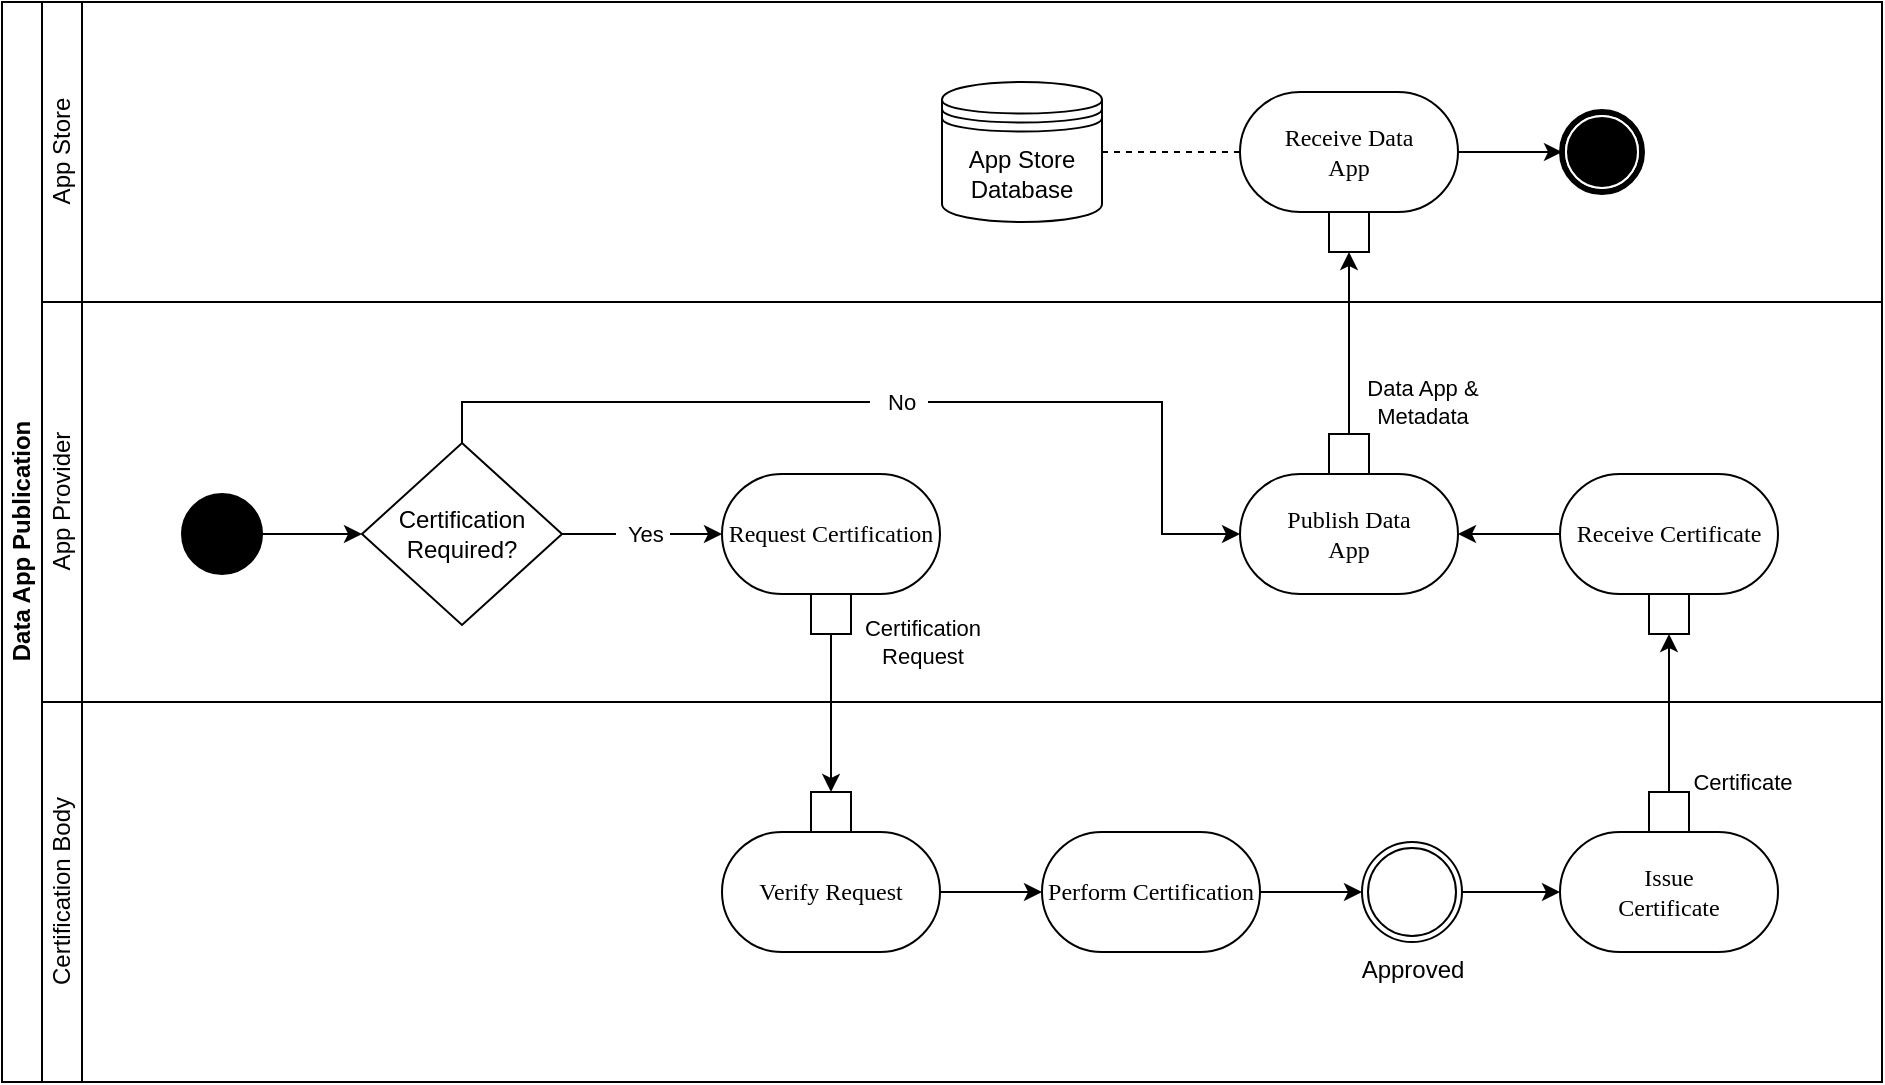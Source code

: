 <mxfile version="17.4.0" type="google"><diagram id="jry1T27mhRogdJTWcspZ" name="Page-2"><mxGraphModel grid="1" page="1" gridSize="10" guides="1" tooltips="1" connect="1" arrows="1" fold="1" pageScale="1" pageWidth="1100" pageHeight="850" math="0" shadow="0"><root><mxCell id="0"/><mxCell id="1" parent="0"/><mxCell id="DZ52vep1inioQfBIm0aM-1" value="Data App Publication" style="swimlane;html=1;childLayout=stackLayout;resizeParent=1;resizeParentMax=0;horizontal=0;startSize=20;horizontalStack=0;flipH=0;direction=east;" vertex="1" parent="1"><mxGeometry x="90" y="30" width="940" height="540" as="geometry"/></mxCell><mxCell id="DZ52vep1inioQfBIm0aM-2" value="" style="edgeStyle=orthogonalEdgeStyle;rounded=0;orthogonalLoop=1;jettySize=auto;html=1;dashed=1;endArrow=none;endFill=0;" edge="1" parent="DZ52vep1inioQfBIm0aM-1"><mxGeometry relative="1" as="geometry"><mxPoint x="160" y="90" as="sourcePoint"/><mxPoint x="160.034" y="90" as="targetPoint"/></mxGeometry></mxCell><mxCell id="0frw0cL871lsDT1RIQ9l-1" value="&lt;div&gt;Certification&lt;/div&gt;&lt;div&gt;Request&lt;/div&gt;" style="rounded=0;orthogonalLoop=1;jettySize=auto;html=1;entryX=0.5;entryY=0;entryDx=0;entryDy=0;endArrow=classic;endFill=1;" edge="1" parent="DZ52vep1inioQfBIm0aM-1" source="Ti8CRh3EQQsXh7ZEPgd7-1" target="Ti8CRh3EQQsXh7ZEPgd7-2"><mxGeometry x="-0.899" y="45" relative="1" as="geometry"><mxPoint as="offset"/></mxGeometry></mxCell><mxCell id="0frw0cL871lsDT1RIQ9l-4" value="Certificate" style="edgeStyle=none;rounded=0;orthogonalLoop=1;jettySize=auto;html=1;entryX=0.5;entryY=1;entryDx=0;entryDy=0;endArrow=classic;endFill=1;" edge="1" parent="DZ52vep1inioQfBIm0aM-1" source="0frw0cL871lsDT1RIQ9l-3" target="0frw0cL871lsDT1RIQ9l-2"><mxGeometry x="-0.873" y="-36" relative="1" as="geometry"><mxPoint as="offset"/></mxGeometry></mxCell><mxCell id="0frw0cL871lsDT1RIQ9l-7" value="&lt;div&gt;Data App &amp;amp;&lt;/div&gt;&lt;div&gt;Metadata&lt;/div&gt;" style="edgeStyle=none;rounded=0;orthogonalLoop=1;jettySize=auto;html=1;entryX=0.5;entryY=1;entryDx=0;entryDy=0;endArrow=classic;endFill=1;" edge="1" parent="DZ52vep1inioQfBIm0aM-1" source="0frw0cL871lsDT1RIQ9l-5" target="0frw0cL871lsDT1RIQ9l-6"><mxGeometry x="-0.648" y="-36" relative="1" as="geometry"><mxPoint as="offset"/></mxGeometry></mxCell><mxCell id="DZ52vep1inioQfBIm0aM-3" value="App Store" style="swimlane;html=1;startSize=20;horizontal=0;fontStyle=0" vertex="1" parent="DZ52vep1inioQfBIm0aM-1"><mxGeometry x="20" width="920" height="150" as="geometry"/></mxCell><mxCell id="DZ52vep1inioQfBIm0aM-52" value="" style="shape=mxgraph.bpmn.shape;html=1;verticalLabelPosition=bottom;labelBackgroundColor=#ffffff;verticalAlign=top;perimeter=ellipsePerimeter;outline=end;symbol=terminate;rounded=0;shadow=0;comic=0;strokeWidth=1;fontFamily=Verdana;fontSize=12;align=center;" vertex="1" parent="DZ52vep1inioQfBIm0aM-3"><mxGeometry x="760" y="55" width="40" height="40" as="geometry"/></mxCell><mxCell id="DZ52vep1inioQfBIm0aM-59" style="edgeStyle=orthogonalEdgeStyle;rounded=0;orthogonalLoop=1;jettySize=auto;html=1;entryX=0;entryY=0.5;entryDx=0;entryDy=0;" edge="1" parent="DZ52vep1inioQfBIm0aM-3" source="DZ52vep1inioQfBIm0aM-58" target="DZ52vep1inioQfBIm0aM-52"><mxGeometry relative="1" as="geometry"/></mxCell><mxCell id="DZ52vep1inioQfBIm0aM-61" style="edgeStyle=orthogonalEdgeStyle;rounded=0;orthogonalLoop=1;jettySize=auto;html=1;entryX=1;entryY=0.5;entryDx=0;entryDy=0;dashed=1;endArrow=none;endFill=0;" edge="1" parent="DZ52vep1inioQfBIm0aM-3" source="DZ52vep1inioQfBIm0aM-58" target="DZ52vep1inioQfBIm0aM-60"><mxGeometry relative="1" as="geometry"/></mxCell><mxCell id="DZ52vep1inioQfBIm0aM-58" value="&lt;div&gt;Receive Data&lt;/div&gt;&lt;div&gt;App&lt;/div&gt;" style="rounded=1;whiteSpace=wrap;html=1;shadow=0;comic=0;labelBackgroundColor=none;strokeWidth=1;fontFamily=Verdana;fontSize=12;align=center;arcSize=50;" vertex="1" parent="DZ52vep1inioQfBIm0aM-3"><mxGeometry x="599" y="45" width="109" height="60" as="geometry"/></mxCell><mxCell id="DZ52vep1inioQfBIm0aM-60" value="App Store Database" style="shape=datastore;whiteSpace=wrap;html=1;" vertex="1" parent="DZ52vep1inioQfBIm0aM-3"><mxGeometry x="450" y="40" width="80" height="70" as="geometry"/></mxCell><mxCell id="0frw0cL871lsDT1RIQ9l-8" value="" style="edgeStyle=none;rounded=0;orthogonalLoop=1;jettySize=auto;html=1;endArrow=classic;endFill=1;" edge="1" parent="DZ52vep1inioQfBIm0aM-3" source="0frw0cL871lsDT1RIQ9l-6" target="DZ52vep1inioQfBIm0aM-58"><mxGeometry relative="1" as="geometry"/></mxCell><mxCell id="0frw0cL871lsDT1RIQ9l-6" value="" style="rounded=0;whiteSpace=wrap;html=1;strokeColor=default;" vertex="1" parent="DZ52vep1inioQfBIm0aM-3"><mxGeometry x="643.5" y="105" width="20" height="20" as="geometry"/></mxCell><mxCell id="DZ52vep1inioQfBIm0aM-33" value="App Provider" style="swimlane;html=1;startSize=20;horizontal=0;fontStyle=0" vertex="1" parent="DZ52vep1inioQfBIm0aM-1"><mxGeometry x="20" y="150" width="920" height="200" as="geometry"/></mxCell><mxCell id="DZ52vep1inioQfBIm0aM-43" style="edgeStyle=orthogonalEdgeStyle;rounded=0;orthogonalLoop=1;jettySize=auto;html=1;entryX=0;entryY=0.5;entryDx=0;entryDy=0;" edge="1" parent="DZ52vep1inioQfBIm0aM-33" source="DZ52vep1inioQfBIm0aM-41" target="DZ52vep1inioQfBIm0aM-42"><mxGeometry relative="1" as="geometry"/></mxCell><mxCell id="DZ52vep1inioQfBIm0aM-41" value="" style="ellipse;whiteSpace=wrap;html=1;rounded=0;shadow=0;comic=0;labelBackgroundColor=none;strokeWidth=1;fillColor=#000000;fontFamily=Verdana;fontSize=12;align=center;" vertex="1" parent="DZ52vep1inioQfBIm0aM-33"><mxGeometry x="70" y="96" width="40" height="40" as="geometry"/></mxCell><mxCell id="DZ52vep1inioQfBIm0aM-45" value="&amp;nbsp; Yes&amp;nbsp; " style="edgeStyle=orthogonalEdgeStyle;rounded=0;orthogonalLoop=1;jettySize=auto;html=1;entryX=0;entryY=0.5;entryDx=0;entryDy=0;" edge="1" parent="DZ52vep1inioQfBIm0aM-33" source="DZ52vep1inioQfBIm0aM-42" target="DZ52vep1inioQfBIm0aM-44"><mxGeometry relative="1" as="geometry"><mxPoint as="offset"/></mxGeometry></mxCell><mxCell id="DZ52vep1inioQfBIm0aM-54" value="&amp;nbsp;&amp;nbsp; No&amp;nbsp;&amp;nbsp; " style="edgeStyle=orthogonalEdgeStyle;rounded=0;orthogonalLoop=1;jettySize=auto;html=1;entryX=0;entryY=0.5;entryDx=0;entryDy=0;exitX=0.5;exitY=0;exitDx=0;exitDy=0;" edge="1" parent="DZ52vep1inioQfBIm0aM-33" source="DZ52vep1inioQfBIm0aM-42" target="DZ52vep1inioQfBIm0aM-50"><mxGeometry relative="1" as="geometry"><Array as="points"><mxPoint x="210" y="50"/><mxPoint x="560" y="50"/><mxPoint x="560" y="116"/></Array></mxGeometry></mxCell><mxCell id="DZ52vep1inioQfBIm0aM-42" value="Certification Required?" style="rhombus;whiteSpace=wrap;html=1;" vertex="1" parent="DZ52vep1inioQfBIm0aM-33"><mxGeometry x="160" y="70.5" width="100" height="91" as="geometry"/></mxCell><mxCell id="DZ52vep1inioQfBIm0aM-44" value="Request Certification" style="rounded=1;whiteSpace=wrap;html=1;shadow=0;comic=0;labelBackgroundColor=none;strokeWidth=1;fontFamily=Verdana;fontSize=12;align=center;arcSize=50;" vertex="1" parent="DZ52vep1inioQfBIm0aM-33"><mxGeometry x="340" y="86" width="109" height="60" as="geometry"/></mxCell><mxCell id="DZ52vep1inioQfBIm0aM-55" style="edgeStyle=orthogonalEdgeStyle;rounded=0;orthogonalLoop=1;jettySize=auto;html=1;entryX=1;entryY=0.5;entryDx=0;entryDy=0;" edge="1" parent="DZ52vep1inioQfBIm0aM-33" source="DZ52vep1inioQfBIm0aM-49" target="DZ52vep1inioQfBIm0aM-50"><mxGeometry relative="1" as="geometry"/></mxCell><mxCell id="DZ52vep1inioQfBIm0aM-49" value="Receive Certificate" style="rounded=1;whiteSpace=wrap;html=1;shadow=0;comic=0;labelBackgroundColor=none;strokeWidth=1;fontFamily=Verdana;fontSize=12;align=center;arcSize=50;" vertex="1" parent="DZ52vep1inioQfBIm0aM-33"><mxGeometry x="759" y="86" width="109" height="60" as="geometry"/></mxCell><mxCell id="DZ52vep1inioQfBIm0aM-50" value="&lt;div&gt;Publish Data&lt;/div&gt;&lt;div&gt;App&lt;/div&gt;" style="rounded=1;whiteSpace=wrap;html=1;shadow=0;comic=0;labelBackgroundColor=none;strokeWidth=1;fontFamily=Verdana;fontSize=12;align=center;arcSize=50;" vertex="1" parent="DZ52vep1inioQfBIm0aM-33"><mxGeometry x="599" y="86" width="109" height="60" as="geometry"/></mxCell><mxCell id="Ti8CRh3EQQsXh7ZEPgd7-1" value="" style="rounded=0;whiteSpace=wrap;html=1;strokeColor=default;" vertex="1" parent="DZ52vep1inioQfBIm0aM-33"><mxGeometry x="384.5" y="146" width="20" height="20" as="geometry"/></mxCell><mxCell id="0frw0cL871lsDT1RIQ9l-2" value="" style="rounded=0;whiteSpace=wrap;html=1;strokeColor=default;" vertex="1" parent="DZ52vep1inioQfBIm0aM-33"><mxGeometry x="803.5" y="146" width="20" height="20" as="geometry"/></mxCell><mxCell id="0frw0cL871lsDT1RIQ9l-5" value="" style="rounded=0;whiteSpace=wrap;html=1;strokeColor=default;" vertex="1" parent="DZ52vep1inioQfBIm0aM-33"><mxGeometry x="643.5" y="66" width="20" height="20" as="geometry"/></mxCell><mxCell id="DZ52vep1inioQfBIm0aM-11" value="Certification Body" style="swimlane;html=1;startSize=20;horizontal=0;fontStyle=0" vertex="1" parent="DZ52vep1inioQfBIm0aM-1"><mxGeometry x="20" y="350" width="920" height="190" as="geometry"/></mxCell><mxCell id="DZ52vep1inioQfBIm0aM-13" style="edgeStyle=orthogonalEdgeStyle;rounded=0;orthogonalLoop=1;jettySize=auto;html=1;" edge="1" parent="DZ52vep1inioQfBIm0aM-11"><mxGeometry relative="1" as="geometry"><mxPoint x="224" y="78.5" as="sourcePoint"/></mxGeometry></mxCell><mxCell id="DZ52vep1inioQfBIm0aM-15" style="edgeStyle=orthogonalEdgeStyle;rounded=0;orthogonalLoop=1;jettySize=auto;html=1;" edge="1" parent="DZ52vep1inioQfBIm0aM-11"><mxGeometry relative="1" as="geometry"><mxPoint x="75" y="78.5" as="sourcePoint"/></mxGeometry></mxCell><mxCell id="DZ52vep1inioQfBIm0aM-16" style="edgeStyle=orthogonalEdgeStyle;rounded=0;orthogonalLoop=1;jettySize=auto;html=1;" edge="1" parent="DZ52vep1inioQfBIm0aM-11"><mxGeometry relative="1" as="geometry"><mxPoint x="372" y="78.5" as="sourcePoint"/></mxGeometry></mxCell><mxCell id="DZ52vep1inioQfBIm0aM-19" style="edgeStyle=orthogonalEdgeStyle;rounded=0;orthogonalLoop=1;jettySize=auto;html=1;" edge="1" parent="DZ52vep1inioQfBIm0aM-11"><mxGeometry relative="1" as="geometry"><mxPoint x="836" y="78.5" as="sourcePoint"/></mxGeometry></mxCell><mxCell id="DZ52vep1inioQfBIm0aM-21" style="edgeStyle=orthogonalEdgeStyle;rounded=0;orthogonalLoop=1;jettySize=auto;html=1;" edge="1" parent="DZ52vep1inioQfBIm0aM-11"><mxGeometry relative="1" as="geometry"><mxPoint x="933" y="124" as="sourcePoint"/></mxGeometry></mxCell><mxCell id="DZ52vep1inioQfBIm0aM-22" value="No matching offers" style="edgeLabel;html=1;align=center;verticalAlign=middle;resizable=0;points=[];" connectable="0" vertex="1" parent="DZ52vep1inioQfBIm0aM-21"><mxGeometry x="-0.282" y="2" relative="1" as="geometry"><mxPoint as="offset"/></mxGeometry></mxCell><mxCell id="DZ52vep1inioQfBIm0aM-23" style="edgeStyle=orthogonalEdgeStyle;rounded=0;orthogonalLoop=1;jettySize=auto;html=1;" edge="1" parent="DZ52vep1inioQfBIm0aM-11"><mxGeometry relative="1" as="geometry"><mxPoint x="983" y="78.5" as="sourcePoint"/></mxGeometry></mxCell><mxCell id="DZ52vep1inioQfBIm0aM-24" value="Matching offer" style="edgeLabel;html=1;align=center;verticalAlign=middle;resizable=0;points=[];" connectable="0" vertex="1" parent="DZ52vep1inioQfBIm0aM-23"><mxGeometry x="-0.173" y="-1" relative="1" as="geometry"><mxPoint x="3" y="-11" as="offset"/></mxGeometry></mxCell><mxCell id="DZ52vep1inioQfBIm0aM-27" style="edgeStyle=orthogonalEdgeStyle;rounded=0;orthogonalLoop=1;jettySize=auto;html=1;entryX=0;entryY=0.5;entryDx=0;entryDy=0;" edge="1" parent="DZ52vep1inioQfBIm0aM-11"><mxGeometry relative="1" as="geometry"><mxPoint x="1192" y="78.5" as="sourcePoint"/></mxGeometry></mxCell><mxCell id="DZ52vep1inioQfBIm0aM-53" style="edgeStyle=orthogonalEdgeStyle;rounded=0;orthogonalLoop=1;jettySize=auto;html=1;entryX=0;entryY=0.5;entryDx=0;entryDy=0;" edge="1" parent="DZ52vep1inioQfBIm0aM-11" source="DZ52vep1inioQfBIm0aM-46" target="DZ52vep1inioQfBIm0aM-47"><mxGeometry relative="1" as="geometry"/></mxCell><mxCell id="DZ52vep1inioQfBIm0aM-46" value="Verify Request" style="rounded=1;whiteSpace=wrap;html=1;shadow=0;comic=0;labelBackgroundColor=none;strokeWidth=1;fontFamily=Verdana;fontSize=12;align=center;arcSize=50;" vertex="1" parent="DZ52vep1inioQfBIm0aM-11"><mxGeometry x="340" y="65" width="109" height="60" as="geometry"/></mxCell><mxCell id="DZ52vep1inioQfBIm0aM-56" style="edgeStyle=orthogonalEdgeStyle;rounded=0;orthogonalLoop=1;jettySize=auto;html=1;entryX=0;entryY=0.5;entryDx=0;entryDy=0;entryPerimeter=0;" edge="1" parent="DZ52vep1inioQfBIm0aM-11" source="DZ52vep1inioQfBIm0aM-47" target="DZ52vep1inioQfBIm0aM-51"><mxGeometry relative="1" as="geometry"/></mxCell><mxCell id="DZ52vep1inioQfBIm0aM-47" value="Perform Certification" style="rounded=1;whiteSpace=wrap;html=1;shadow=0;comic=0;labelBackgroundColor=none;strokeWidth=1;fontFamily=Verdana;fontSize=12;align=center;arcSize=50;" vertex="1" parent="DZ52vep1inioQfBIm0aM-11"><mxGeometry x="500" y="65" width="109" height="60" as="geometry"/></mxCell><mxCell id="DZ52vep1inioQfBIm0aM-48" value="&lt;div&gt;Issue&lt;/div&gt;&lt;div&gt;Certificate&lt;/div&gt;" style="rounded=1;whiteSpace=wrap;html=1;shadow=0;comic=0;labelBackgroundColor=none;strokeWidth=1;fontFamily=Verdana;fontSize=12;align=center;arcSize=50;" vertex="1" parent="DZ52vep1inioQfBIm0aM-11"><mxGeometry x="759" y="65" width="109" height="60" as="geometry"/></mxCell><mxCell id="DZ52vep1inioQfBIm0aM-57" style="edgeStyle=orthogonalEdgeStyle;rounded=0;orthogonalLoop=1;jettySize=auto;html=1;entryX=0;entryY=0.5;entryDx=0;entryDy=0;" edge="1" parent="DZ52vep1inioQfBIm0aM-11" source="DZ52vep1inioQfBIm0aM-51" target="DZ52vep1inioQfBIm0aM-48"><mxGeometry relative="1" as="geometry"/></mxCell><mxCell id="DZ52vep1inioQfBIm0aM-51" value="Approved" style="points=[[0.145,0.145,0],[0.5,0,0],[0.855,0.145,0],[1,0.5,0],[0.855,0.855,0],[0.5,1,0],[0.145,0.855,0],[0,0.5,0]];shape=mxgraph.bpmn.event;html=1;verticalLabelPosition=bottom;labelBackgroundColor=#ffffff;verticalAlign=top;align=center;perimeter=ellipsePerimeter;outlineConnect=0;aspect=fixed;outline=throwing;symbol=general;" vertex="1" parent="DZ52vep1inioQfBIm0aM-11"><mxGeometry x="660" y="70" width="50" height="50" as="geometry"/></mxCell><mxCell id="Ti8CRh3EQQsXh7ZEPgd7-2" value="" style="rounded=0;whiteSpace=wrap;html=1;strokeColor=default;" vertex="1" parent="DZ52vep1inioQfBIm0aM-11"><mxGeometry x="384.5" y="45" width="20" height="20" as="geometry"/></mxCell><mxCell id="0frw0cL871lsDT1RIQ9l-3" value="" style="rounded=0;whiteSpace=wrap;html=1;strokeColor=default;" vertex="1" parent="DZ52vep1inioQfBIm0aM-11"><mxGeometry x="803.5" y="45" width="20" height="20" as="geometry"/></mxCell></root></mxGraphModel></diagram></mxfile>